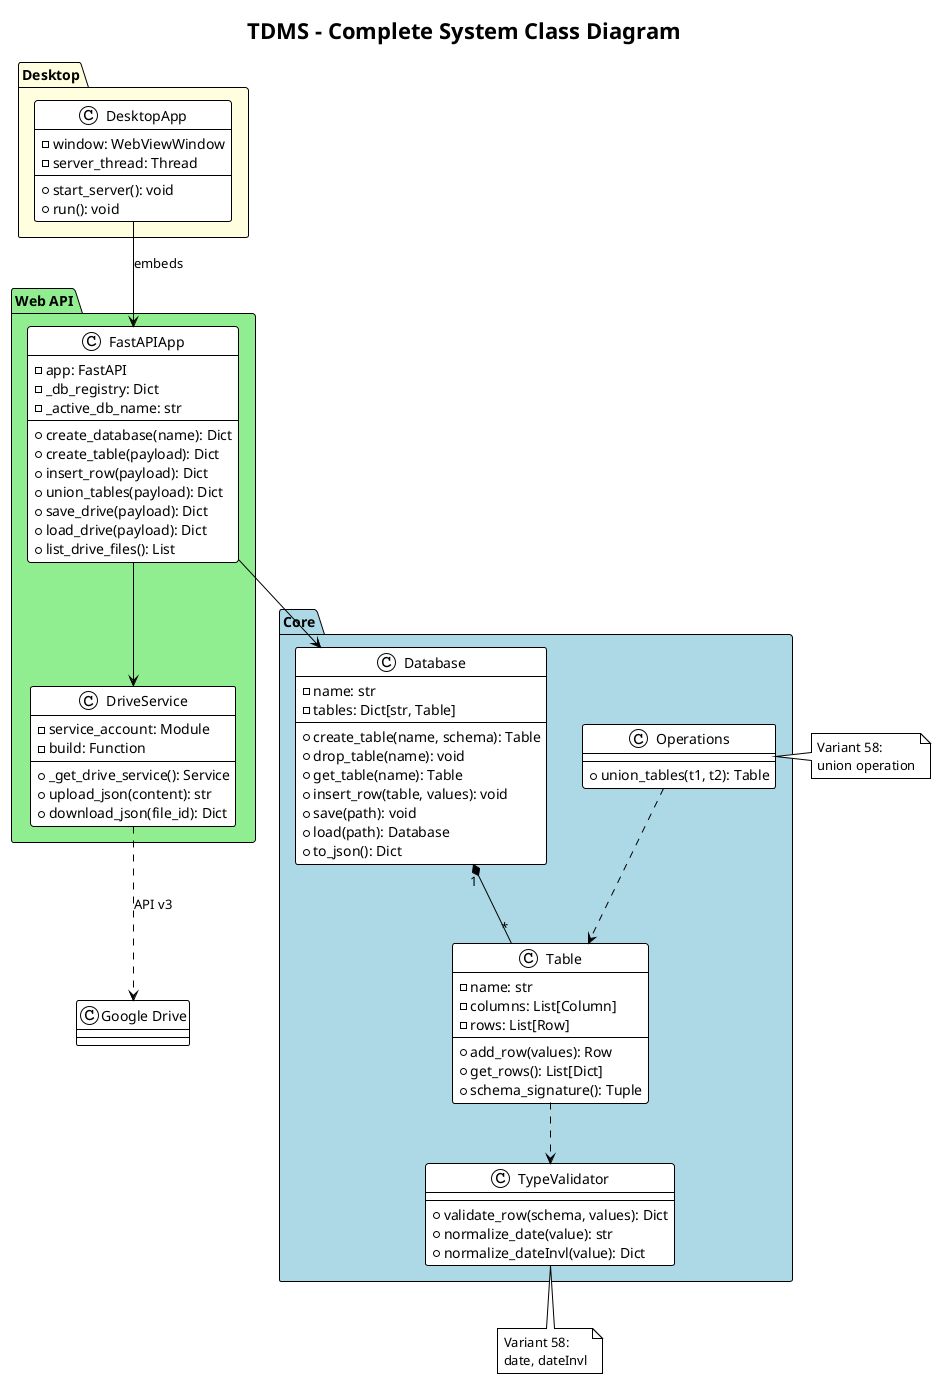 @startuml class_full_system
!theme plain
title TDMS - Complete System Class Diagram

package "Core" #LightBlue {
  class Database {
    - name: str
    - tables: Dict[str, Table]
    + create_table(name, schema): Table
    + drop_table(name): void
    + get_table(name): Table
    + insert_row(table, values): void
    + save(path): void
    + load(path): Database
    + to_json(): Dict
  }
  
  class Table {
    - name: str
    - columns: List[Column]
    - rows: List[Row]
    + add_row(values): Row
    + get_rows(): List[Dict]
    + schema_signature(): Tuple
  }
  
  class TypeValidator {
    + validate_row(schema, values): Dict
    + normalize_date(value): str
    + normalize_dateInvl(value): Dict
  }
  
  class Operations {
    + union_tables(t1, t2): Table
  }
}

package "Web API" #LightGreen {
  class FastAPIApp {
    - app: FastAPI
    - _db_registry: Dict
    - _active_db_name: str
    + create_database(name): Dict
    + create_table(payload): Dict
    + insert_row(payload): Dict
    + union_tables(payload): Dict
    + save_drive(payload): Dict
    + load_drive(payload): Dict
    + list_drive_files(): List
  }
  
  class DriveService {
    - service_account: Module
    - build: Function
    + _get_drive_service(): Service
    + upload_json(content): str
    + download_json(file_id): Dict
  }
}

package "Desktop" #LightYellow {
  class DesktopApp {
    - window: WebViewWindow
    - server_thread: Thread
    + start_server(): void
    + run(): void
  }
}

' Core relationships
Database "1" *-- "*" Table
Table ..> TypeValidator
Operations ..> Table

' API relationships  
FastAPIApp --> Database
FastAPIApp --> DriveService
DriveService ..> "Google Drive" : API v3

' Desktop relationships
DesktopApp --> FastAPIApp : embeds

note bottom of TypeValidator
  Variant 58:
  date, dateInvl
end note

note right of Operations
  Variant 58:
  union operation
end note

@enduml